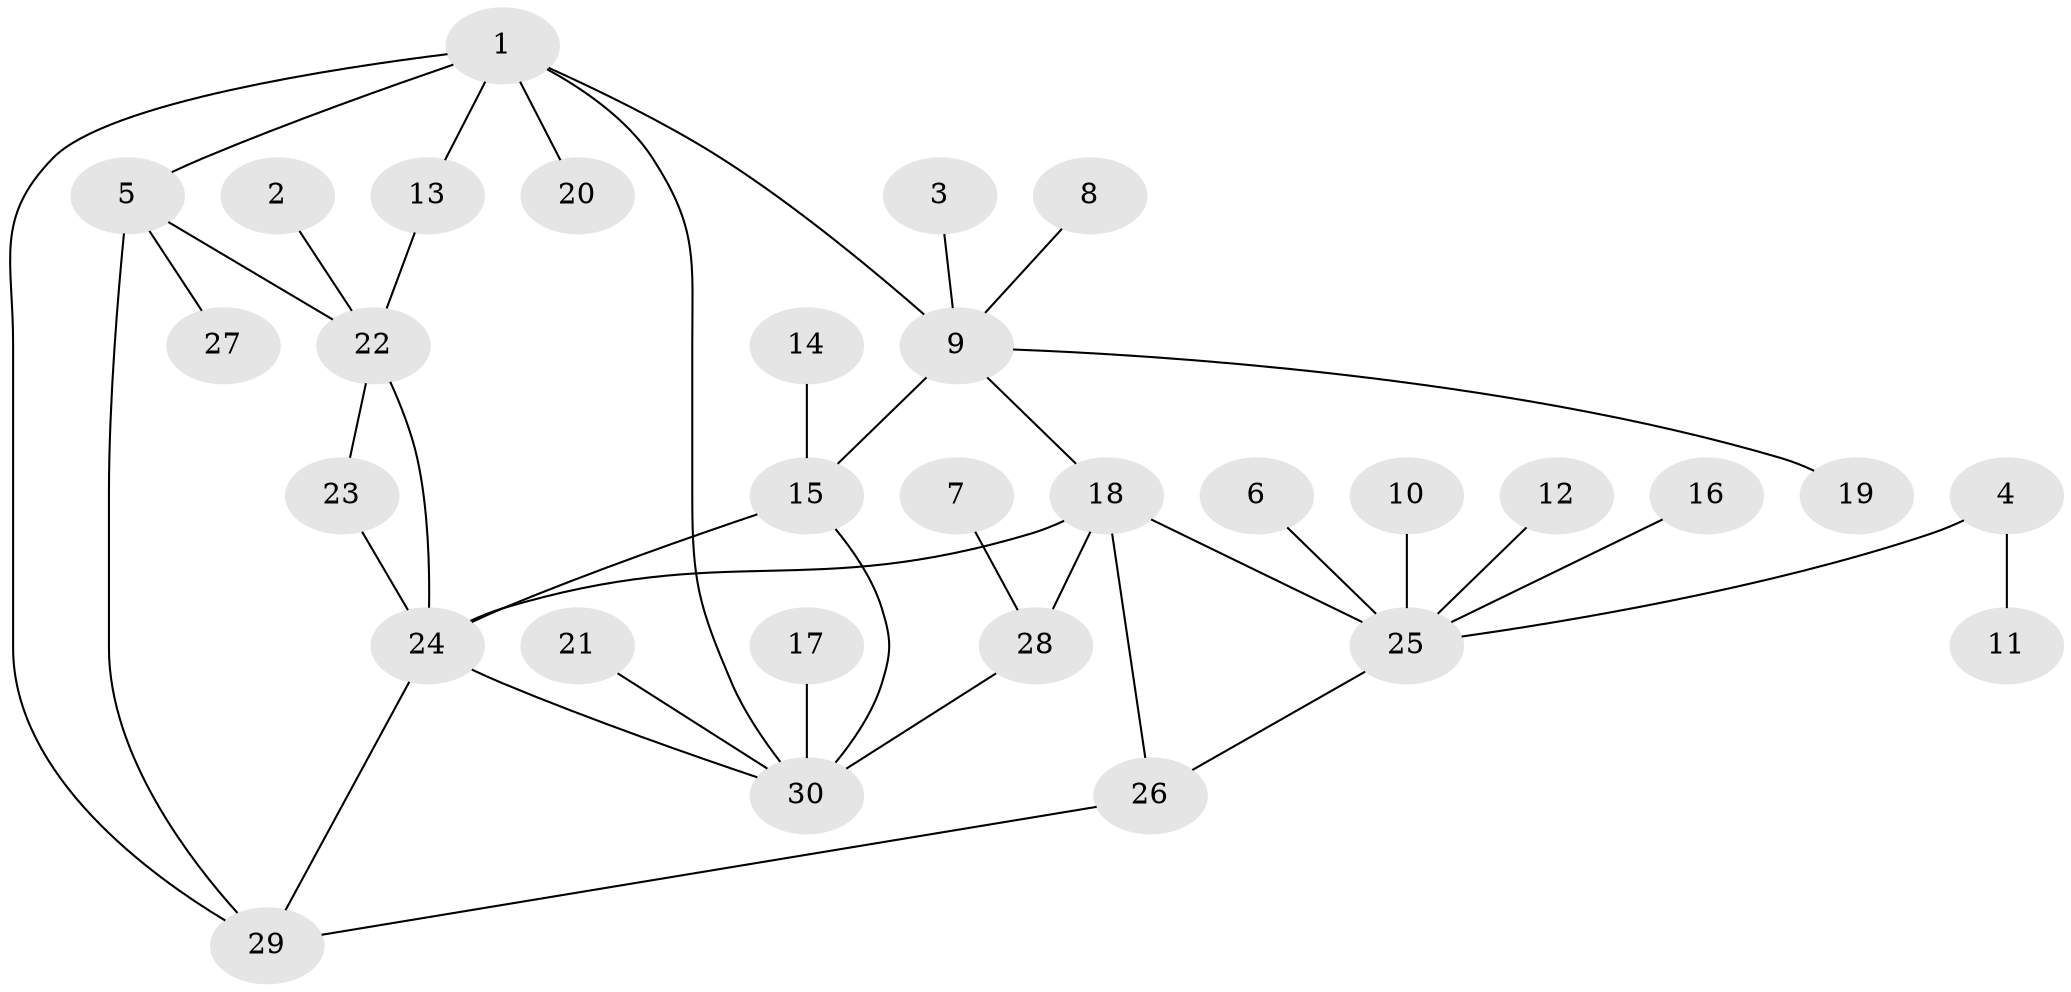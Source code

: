 // original degree distribution, {9: 0.05, 4: 0.08333333333333333, 6: 0.03333333333333333, 5: 0.016666666666666666, 3: 0.03333333333333333, 7: 0.05, 2: 0.15, 1: 0.5833333333333334}
// Generated by graph-tools (version 1.1) at 2025/02/03/09/25 03:02:36]
// undirected, 30 vertices, 40 edges
graph export_dot {
graph [start="1"]
  node [color=gray90,style=filled];
  1;
  2;
  3;
  4;
  5;
  6;
  7;
  8;
  9;
  10;
  11;
  12;
  13;
  14;
  15;
  16;
  17;
  18;
  19;
  20;
  21;
  22;
  23;
  24;
  25;
  26;
  27;
  28;
  29;
  30;
  1 -- 5 [weight=1.0];
  1 -- 9 [weight=1.0];
  1 -- 13 [weight=1.0];
  1 -- 20 [weight=1.0];
  1 -- 29 [weight=1.0];
  1 -- 30 [weight=1.0];
  2 -- 22 [weight=1.0];
  3 -- 9 [weight=1.0];
  4 -- 11 [weight=1.0];
  4 -- 25 [weight=1.0];
  5 -- 22 [weight=1.0];
  5 -- 27 [weight=1.0];
  5 -- 29 [weight=1.0];
  6 -- 25 [weight=1.0];
  7 -- 28 [weight=1.0];
  8 -- 9 [weight=1.0];
  9 -- 15 [weight=2.0];
  9 -- 18 [weight=1.0];
  9 -- 19 [weight=1.0];
  10 -- 25 [weight=1.0];
  12 -- 25 [weight=1.0];
  13 -- 22 [weight=1.0];
  14 -- 15 [weight=1.0];
  15 -- 24 [weight=1.0];
  15 -- 30 [weight=1.0];
  16 -- 25 [weight=1.0];
  17 -- 30 [weight=1.0];
  18 -- 24 [weight=1.0];
  18 -- 25 [weight=1.0];
  18 -- 26 [weight=1.0];
  18 -- 28 [weight=1.0];
  21 -- 30 [weight=1.0];
  22 -- 23 [weight=1.0];
  22 -- 24 [weight=1.0];
  23 -- 24 [weight=1.0];
  24 -- 29 [weight=1.0];
  24 -- 30 [weight=1.0];
  25 -- 26 [weight=1.0];
  26 -- 29 [weight=1.0];
  28 -- 30 [weight=2.0];
}
